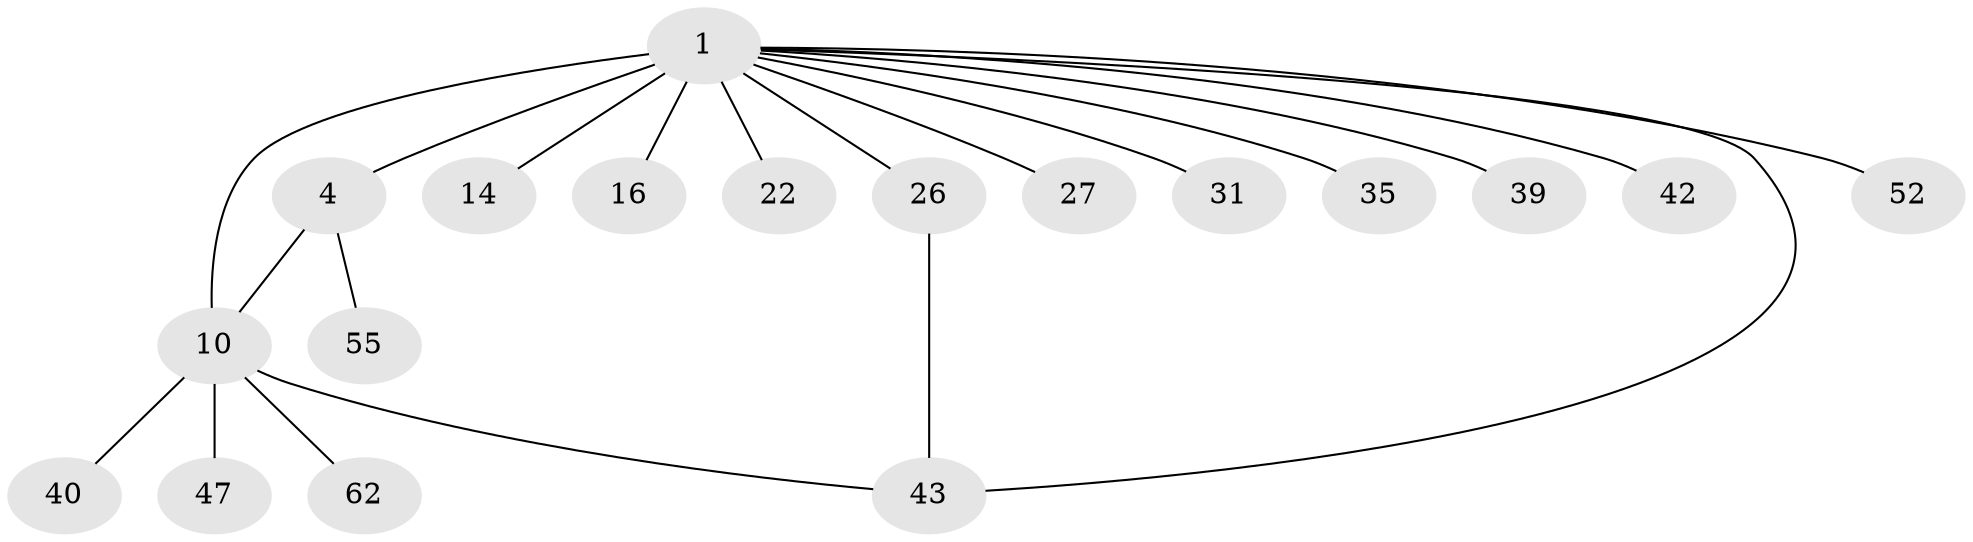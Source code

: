 // original degree distribution, {5: 0.047619047619047616, 4: 0.09523809523809523, 11: 0.031746031746031744, 7: 0.031746031746031744, 6: 0.031746031746031744, 9: 0.015873015873015872, 2: 0.1746031746031746, 3: 0.031746031746031744, 1: 0.5396825396825397}
// Generated by graph-tools (version 1.1) at 2025/19/03/04/25 18:19:34]
// undirected, 18 vertices, 20 edges
graph export_dot {
graph [start="1"]
  node [color=gray90,style=filled];
  1 [super="+5+3+2+7"];
  4 [super="+21+33+20+37+28+32+6+19+54"];
  10 [super="+56+11"];
  14 [super="+51+49+15"];
  16 [super="+29"];
  22;
  26;
  27;
  31;
  35;
  39;
  40;
  42 [super="+46"];
  43 [super="+45+59"];
  47;
  52;
  55;
  62;
  1 -- 10 [weight=4];
  1 -- 35;
  1 -- 4 [weight=3];
  1 -- 42;
  1 -- 31;
  1 -- 52 [weight=2];
  1 -- 14 [weight=3];
  1 -- 39;
  1 -- 43;
  1 -- 16;
  1 -- 22;
  1 -- 26 [weight=2];
  1 -- 27;
  4 -- 10;
  4 -- 55;
  10 -- 40;
  10 -- 43;
  10 -- 47;
  10 -- 62;
  26 -- 43;
}
